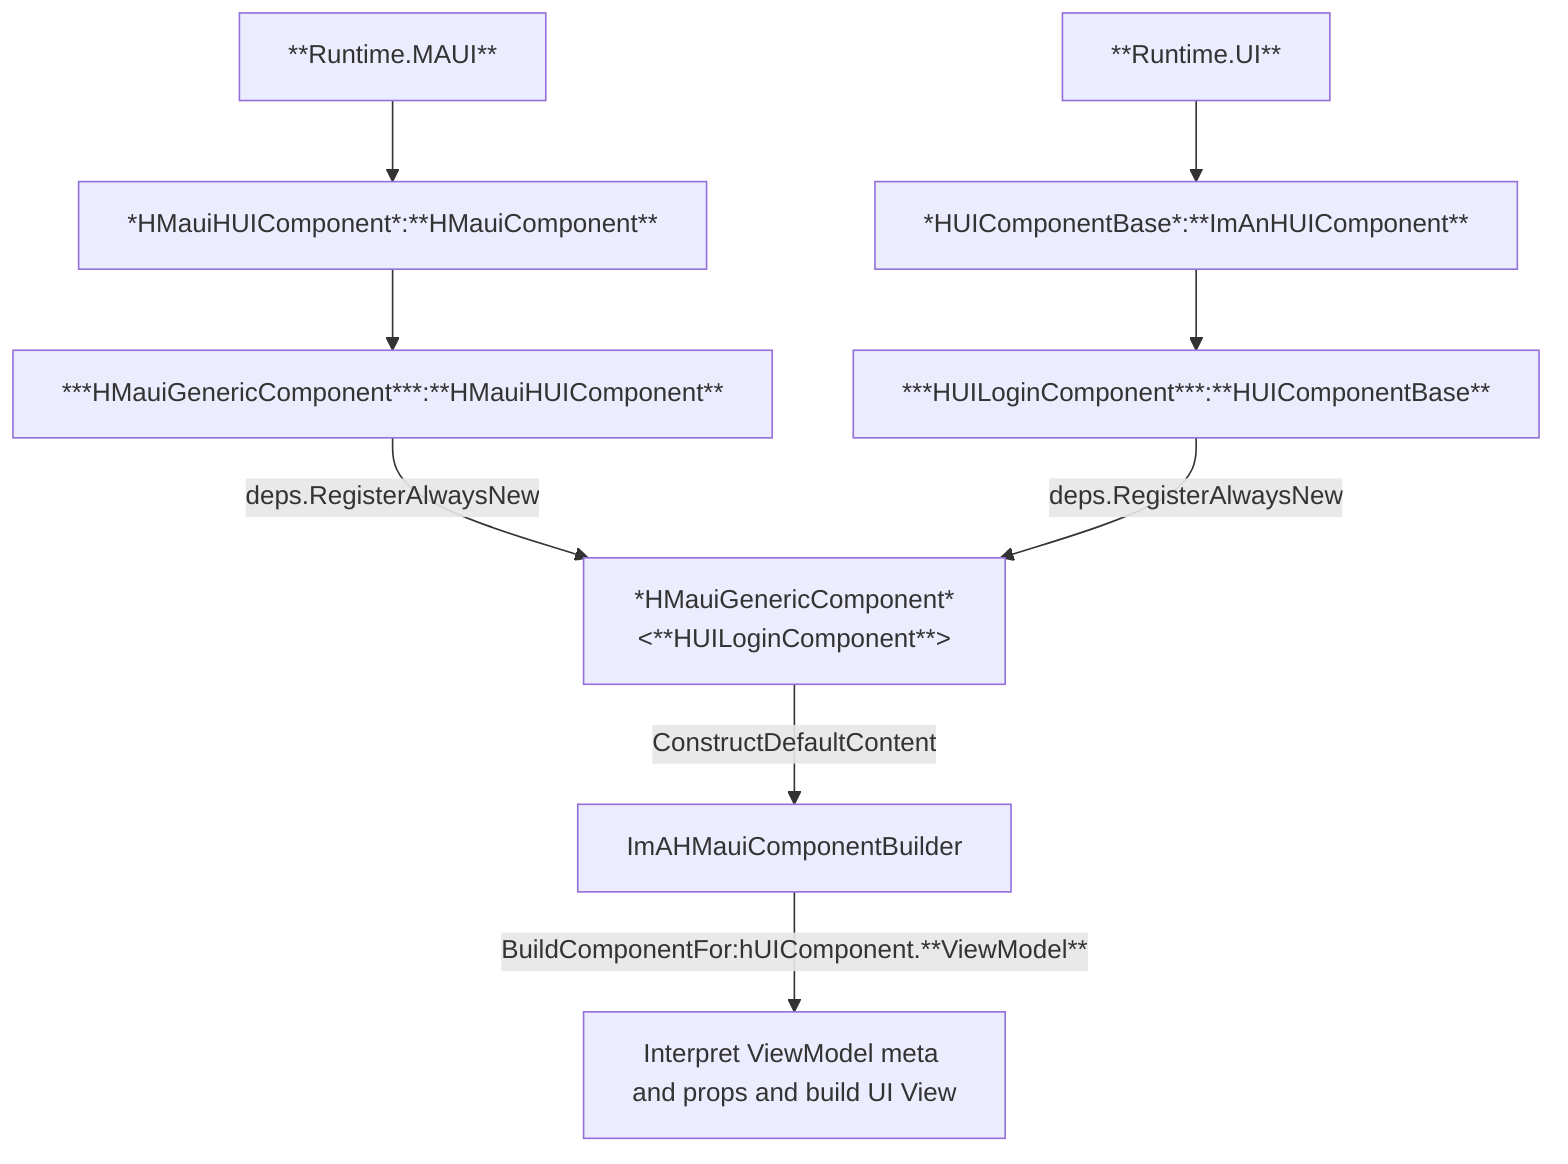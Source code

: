 flowchart TD
    
    RuntimeUI[**Runtime.UI**]

    MAUI[**Runtime.MAUI**]

    HUIComponentBase[*HUIComponentBase*:**ImAnHUIComponent**]

    HMauiHUIComponent[*HMauiHUIComponent*:**HMauiComponent**]

    HMauiGenericComponent[***HMauiGenericComponent***:**HMauiHUIComponent**]

    HUILoginComponent[***HUILoginComponent***:**HUIComponentBase**]


    RuntimeUI --> HUIComponentBase
    HUIComponentBase --> HUILoginComponent

    MAUI --> HMauiHUIComponent
    HMauiHUIComponent --> HMauiGenericComponent


    HMauiGenericComponent -->|deps.RegisterAlwaysNew| HMauiLoginComponent
    HUILoginComponent -->|deps.RegisterAlwaysNew| HMauiLoginComponent

    HMauiLoginComponent[*HMauiGenericComponent*&lt;**HUILoginComponent**&gt;]

    HMauiLoginComponent -->|ConstructDefaultContent|ImAHMauiComponentBuilder


    ImAHMauiComponentBuilder -->|BuildComponentFor:hUIComponent.**ViewModel**|SmartBuilder

    SmartBuilder[Interpret ViewModel meta and props and build UI View]